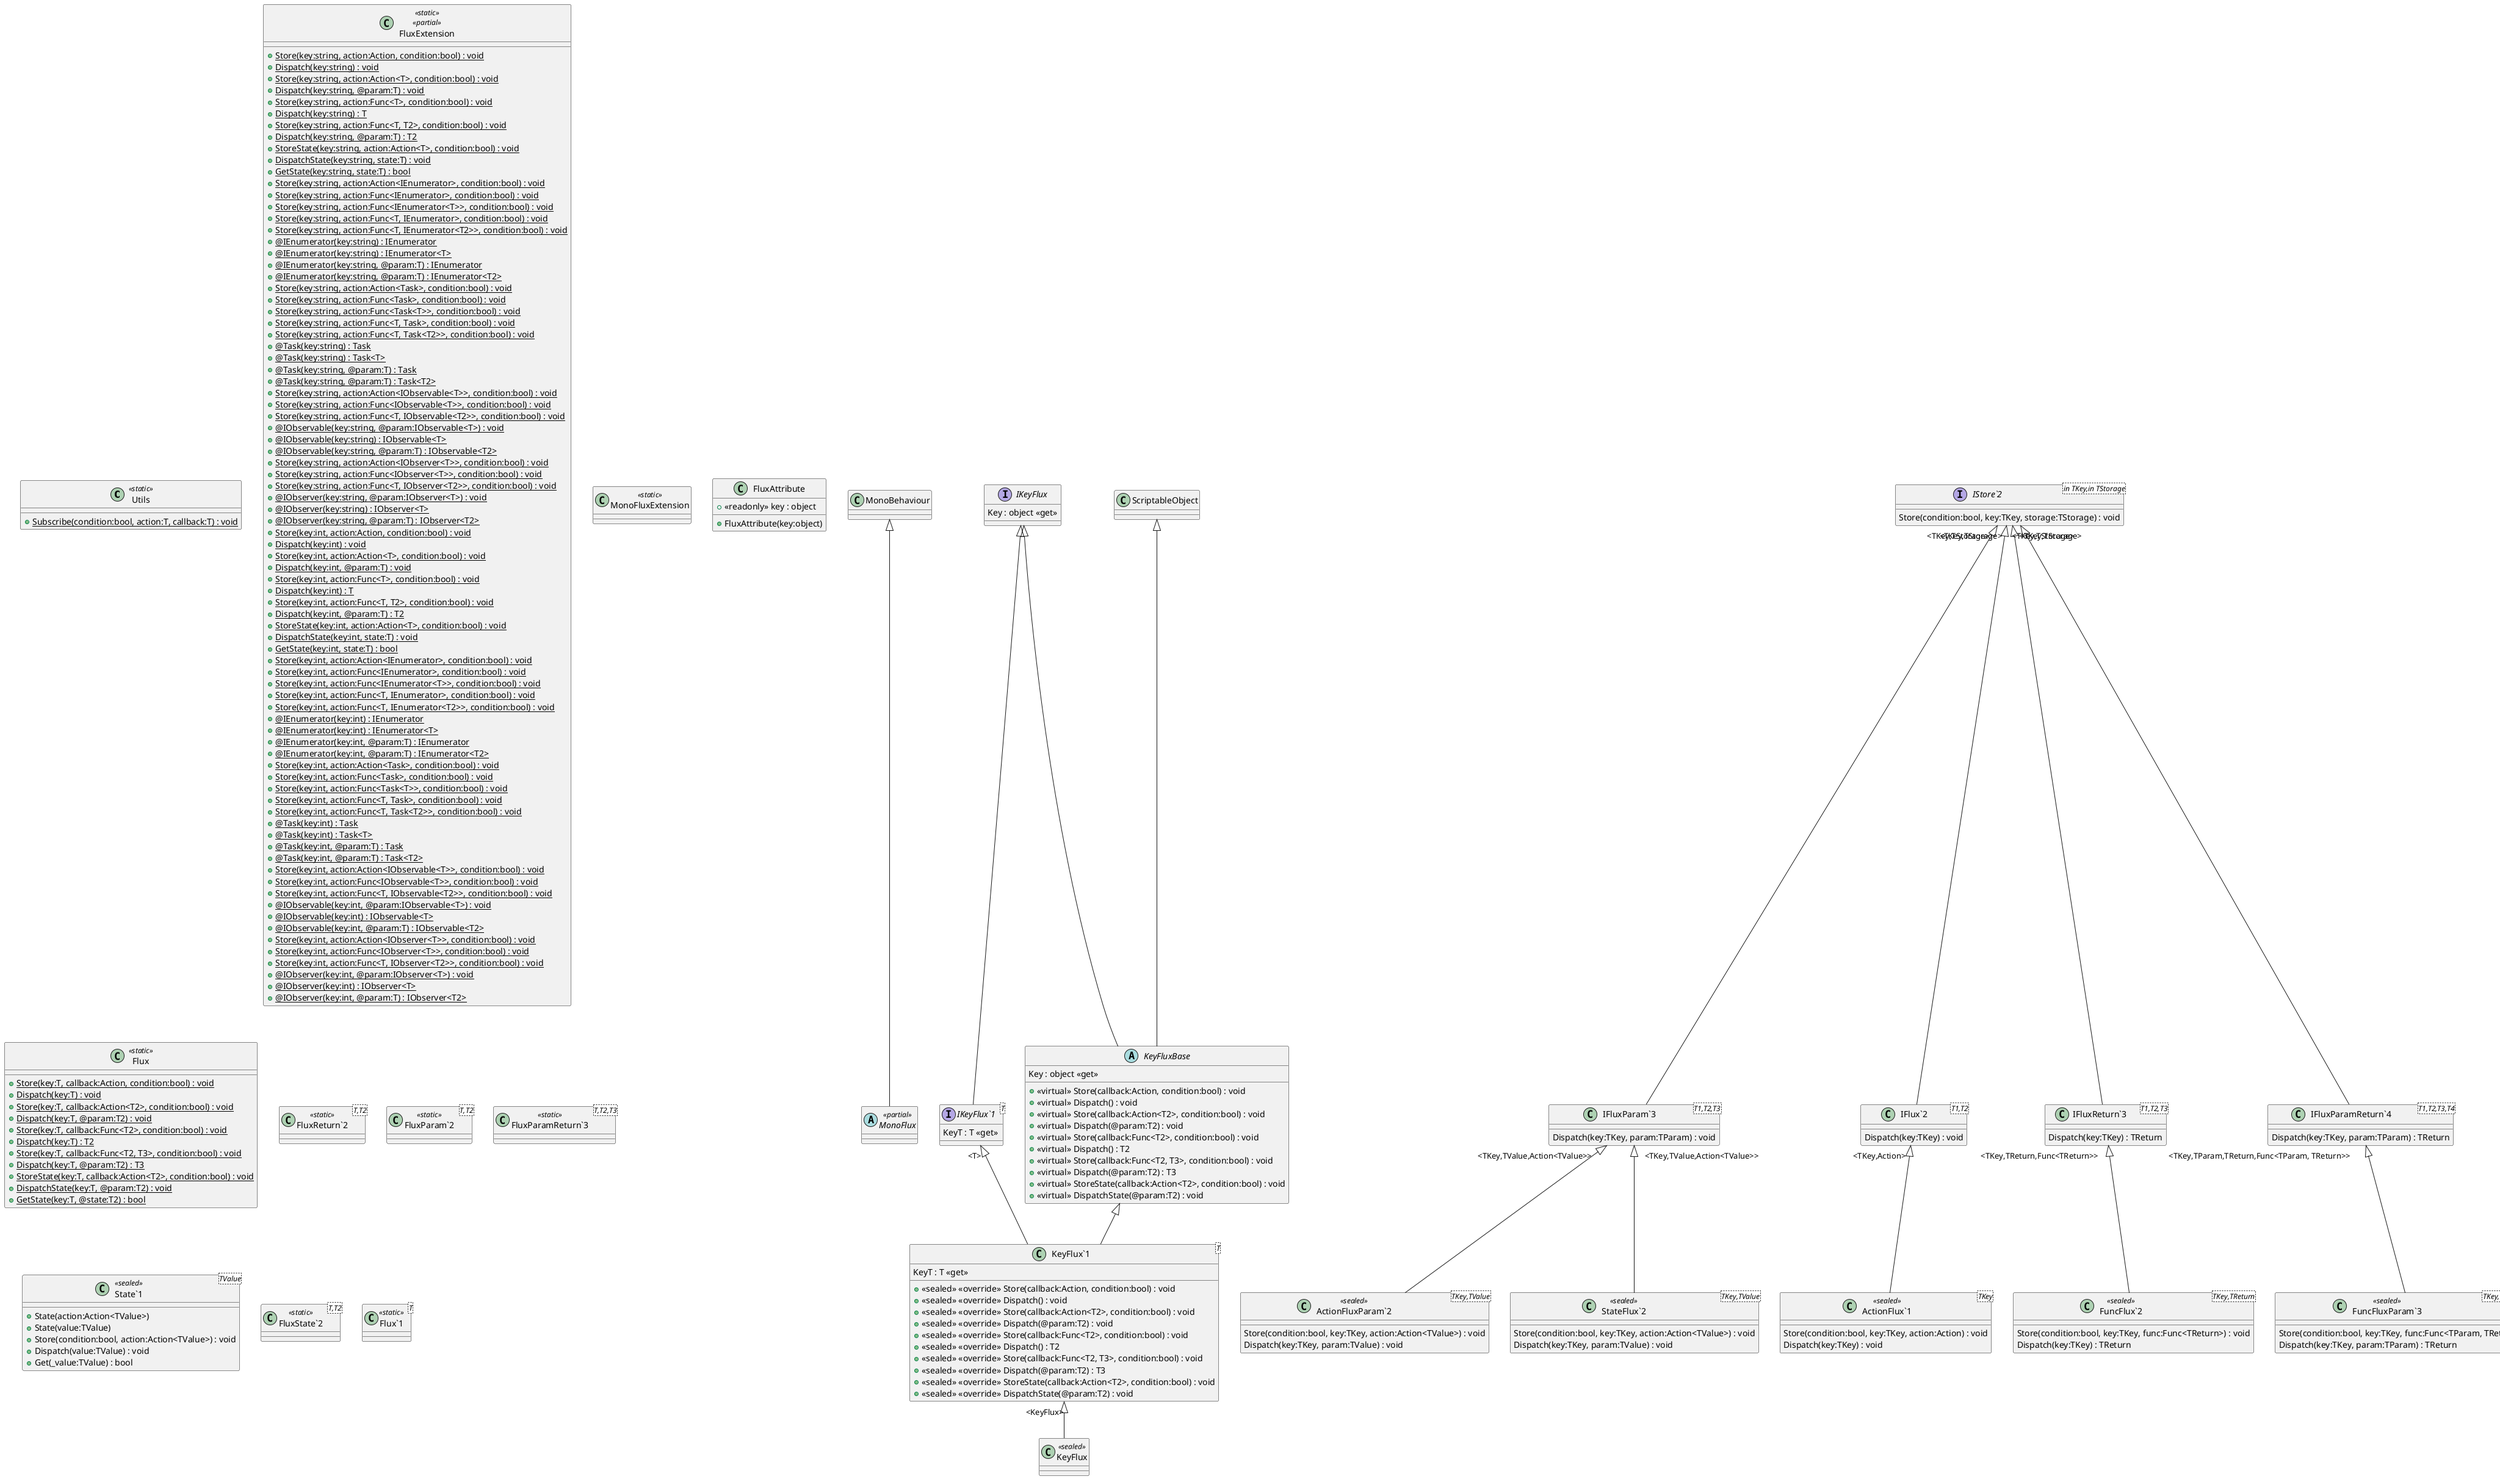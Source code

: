 @startuml
class Utils <<static>> {
    + {static} Subscribe(condition:bool, action:T, callback:T) : void
}
class FluxExtension <<static>> <<partial>> {
    + {static} Store(key:string, action:Action, condition:bool) : void
    + {static} Dispatch(key:string) : void
}
class FluxExtension <<static>> <<partial>> {
    + {static} Store(key:string, action:Action<T>, condition:bool) : void
    + {static} Dispatch(key:string, @param:T) : void
}
class FluxExtension <<static>> <<partial>> {
    + {static} Store(key:string, action:Func<T>, condition:bool) : void
    + {static} Dispatch(key:string) : T
}
class FluxExtension <<static>> <<partial>> {
    + {static} Store(key:string, action:Func<T, T2>, condition:bool) : void
    + {static} Dispatch(key:string, @param:T) : T2
}
class FluxExtension <<static>> <<partial>> {
    + {static} StoreState(key:string, action:Action<T>, condition:bool) : void
    + {static} DispatchState(key:string, state:T) : void
    + {static} GetState(key:string, state:T) : bool
}
class FluxExtension <<static>> <<partial>> {
    + {static} Store(key:string, action:Action<IEnumerator>, condition:bool) : void
    + {static} Store(key:string, action:Func<IEnumerator>, condition:bool) : void
    + {static} Store(key:string, action:Func<IEnumerator<T>>, condition:bool) : void
    + {static} Store(key:string, action:Func<T, IEnumerator>, condition:bool) : void
    + {static} Store(key:string, action:Func<T, IEnumerator<T2>>, condition:bool) : void
    + {static} @IEnumerator(key:string) : IEnumerator
    + {static} @IEnumerator(key:string) : IEnumerator<T>
    + {static} @IEnumerator(key:string, @param:T) : IEnumerator
    + {static} @IEnumerator(key:string, @param:T) : IEnumerator<T2>
}
class FluxExtension <<static>> <<partial>> {
    + {static} Store(key:string, action:Action<Task>, condition:bool) : void
    + {static} Store(key:string, action:Func<Task>, condition:bool) : void
    + {static} Store(key:string, action:Func<Task<T>>, condition:bool) : void
    + {static} Store(key:string, action:Func<T, Task>, condition:bool) : void
    + {static} Store(key:string, action:Func<T, Task<T2>>, condition:bool) : void
    + {static} @Task(key:string) : Task
    + {static} @Task(key:string) : Task<T>
    + {static} @Task(key:string, @param:T) : Task
    + {static} @Task(key:string, @param:T) : Task<T2>
}
class FluxExtension <<static>> <<partial>> {
    + {static} Store(key:string, action:Action<IObservable<T>>, condition:bool) : void
    + {static} Store(key:string, action:Func<IObservable<T>>, condition:bool) : void
    + {static} Store(key:string, action:Func<T, IObservable<T2>>, condition:bool) : void
    + {static} @IObservable(key:string, @param:IObservable<T>) : void
    + {static} @IObservable(key:string) : IObservable<T>
    + {static} @IObservable(key:string, @param:T) : IObservable<T2>
}
class FluxExtension <<static>> <<partial>> {
    + {static} Store(key:string, action:Action<IObserver<T>>, condition:bool) : void
    + {static} Store(key:string, action:Func<IObserver<T>>, condition:bool) : void
    + {static} Store(key:string, action:Func<T, IObserver<T2>>, condition:bool) : void
    + {static} @IObserver(key:string, @param:IObserver<T>) : void
    + {static} @IObserver(key:string) : IObserver<T>
    + {static} @IObserver(key:string, @param:T) : IObserver<T2>
}
class MonoFluxExtension <<static>> {
}
abstract class MonoFlux <<partial>> {
}
MonoBehaviour <|-- MonoFlux
class FluxExtension <<static>> <<partial>> {
    + {static} Store(key:int, action:Action, condition:bool) : void
    + {static} Dispatch(key:int) : void
}
class FluxExtension <<static>> <<partial>> {
    + {static} Store(key:int, action:Action<T>, condition:bool) : void
    + {static} Dispatch(key:int, @param:T) : void
}
class FluxExtension <<static>> <<partial>> {
    + {static} Store(key:int, action:Func<T>, condition:bool) : void
    + {static} Dispatch(key:int) : T
}
class FluxExtension <<static>> <<partial>> {
    + {static} Store(key:int, action:Func<T, T2>, condition:bool) : void
    + {static} Dispatch(key:int, @param:T) : T2
}
class FluxExtension <<static>> <<partial>> {
    + {static} StoreState(key:int, action:Action<T>, condition:bool) : void
    + {static} DispatchState(key:int, state:T) : void
    + {static} GetState(key:int, state:T) : bool
}
class FluxExtension <<static>> <<partial>> {
    + {static} Store(key:int, action:Action<IEnumerator>, condition:bool) : void
    + {static} Store(key:int, action:Func<IEnumerator>, condition:bool) : void
    + {static} Store(key:int, action:Func<IEnumerator<T>>, condition:bool) : void
    + {static} Store(key:int, action:Func<T, IEnumerator>, condition:bool) : void
    + {static} Store(key:int, action:Func<T, IEnumerator<T2>>, condition:bool) : void
    + {static} @IEnumerator(key:int) : IEnumerator
    + {static} @IEnumerator(key:int) : IEnumerator<T>
    + {static} @IEnumerator(key:int, @param:T) : IEnumerator
    + {static} @IEnumerator(key:int, @param:T) : IEnumerator<T2>
}
class FluxExtension <<static>> <<partial>> {
    + {static} Store(key:int, action:Action<Task>, condition:bool) : void
    + {static} Store(key:int, action:Func<Task>, condition:bool) : void
    + {static} Store(key:int, action:Func<Task<T>>, condition:bool) : void
    + {static} Store(key:int, action:Func<T, Task>, condition:bool) : void
    + {static} Store(key:int, action:Func<T, Task<T2>>, condition:bool) : void
    + {static} @Task(key:int) : Task
    + {static} @Task(key:int) : Task<T>
    + {static} @Task(key:int, @param:T) : Task
    + {static} @Task(key:int, @param:T) : Task<T2>
}
class FluxExtension <<static>> <<partial>> {
    + {static} Store(key:int, action:Action<IObservable<T>>, condition:bool) : void
    + {static} Store(key:int, action:Func<IObservable<T>>, condition:bool) : void
    + {static} Store(key:int, action:Func<T, IObservable<T2>>, condition:bool) : void
    + {static} @IObservable(key:int, @param:IObservable<T>) : void
    + {static} @IObservable(key:int) : IObservable<T>
    + {static} @IObservable(key:int, @param:T) : IObservable<T2>
}
class FluxExtension <<static>> <<partial>> {
    + {static} Store(key:int, action:Action<IObserver<T>>, condition:bool) : void
    + {static} Store(key:int, action:Func<IObserver<T>>, condition:bool) : void
    + {static} Store(key:int, action:Func<T, IObserver<T2>>, condition:bool) : void
    + {static} @IObserver(key:int, @param:IObserver<T>) : void
    + {static} @IObserver(key:int) : IObserver<T>
    + {static} @IObserver(key:int, @param:T) : IObserver<T2>
}
class FluxAttribute {
    + <<readonly>> key : object
    + FluxAttribute(key:object)
}
abstract class "KeyFlux`1"<T> {
    KeyT : T <<get>>
    + <<sealed>> <<override>> Store(callback:Action, condition:bool) : void
    + <<sealed>> <<override>> Dispatch() : void
    + <<sealed>> <<override>> Store(callback:Action<T2>, condition:bool) : void
    + <<sealed>> <<override>> Dispatch(@param:T2) : void
    + <<sealed>> <<override>> Store(callback:Func<T2>, condition:bool) : void
    + <<sealed>> <<override>> Dispatch() : T2
    + <<sealed>> <<override>> Store(callback:Func<T2, T3>, condition:bool) : void
    + <<sealed>> <<override>> Dispatch(@param:T2) : T3
    + <<sealed>> <<override>> StoreState(callback:Action<T2>, condition:bool) : void
    + <<sealed>> <<override>> DispatchState(@param:T2) : void
}
class "IKeyFlux`1"<T> {
}
KeyFluxBase <|-- "KeyFlux`1"
"IKeyFlux`1" "<T>" <|-- "KeyFlux`1"
interface "IKeyFlux`1"<T> {
    KeyT : T <<get>>
}
IKeyFlux <|-- "IKeyFlux`1"
class KeyFlux <<sealed>> {
}
class "KeyFlux`1"<T> {
}
"KeyFlux`1" "<KeyFlux>" <|-- KeyFlux
abstract class KeyFluxBase {
    Key : object <<get>>
    + <<virtual>> Store(callback:Action, condition:bool) : void
    + <<virtual>> Dispatch() : void
    + <<virtual>> Store(callback:Action<T2>, condition:bool) : void
    + <<virtual>> Dispatch(@param:T2) : void
    + <<virtual>> Store(callback:Func<T2>, condition:bool) : void
    + <<virtual>> Dispatch() : T2
    + <<virtual>> Store(callback:Func<T2, T3>, condition:bool) : void
    + <<virtual>> Dispatch(@param:T2) : T3
    + <<virtual>> StoreState(callback:Action<T2>, condition:bool) : void
    + <<virtual>> DispatchState(@param:T2) : void
}
ScriptableObject <|-- KeyFluxBase
IKeyFlux <|-- KeyFluxBase
interface IKeyFlux {
    Key : object <<get>>
}
class Flux <<static>> {
    + {static} Store(key:T, callback:Action, condition:bool) : void
    + {static} Dispatch(key:T) : void
    + {static} Store(key:T, callback:Action<T2>, condition:bool) : void
    + {static} Dispatch(key:T, @param:T2) : void
    + {static} Store(key:T, callback:Func<T2>, condition:bool) : void
    + {static} Dispatch(key:T) : T2
    + {static} Store(key:T, callback:Func<T2, T3>, condition:bool) : void
    + {static} Dispatch(key:T, @param:T2) : T3
    + {static} StoreState(key:T, callback:Action<T2>, condition:bool) : void
    + {static} DispatchState(key:T, @param:T2) : void
    + {static} GetState(key:T, @state:T2) : bool
}
class "FluxReturn`2"<T,T2> <<static>> {
}
class "FluxParam`2"<T,T2> <<static>> {
}
class "ActionFluxParam`2"<TKey,TValue> <<sealed>> {
    Store(condition:bool, key:TKey, action:Action<TValue>) : void
    Dispatch(key:TKey, param:TValue) : void
}
class "IFluxParam`3"<T1,T2,T3> {
}
"IFluxParam`3" "<TKey,TValue,Action<TValue>>" <|-- "ActionFluxParam`2"
interface "IFlux`2"<in TKey,in TStorage> {
    Dispatch(key:TKey) : void
}
interface "IFluxParam`3"<in TKey,in TParam,in TStorage> {
    Dispatch(key:TKey, param:TParam) : void
}
interface "IFluxReturn`3"<in TKey,out TReturn,in TStorage> {
    Dispatch(key:TKey) : TReturn
}
interface "IFluxParamReturn`4"<in TKey,in TParam,out TReturn,in TStorage> {
    Dispatch(key:TKey, param:TParam) : TReturn
}
class "IStore`2"<T1,T2> {
}
"IStore`2" "<TKey,TStorage>" <|-- "IFlux`2"
"IStore`2" "<TKey,TStorage>" <|-- "IFluxParam`3"
"IStore`2" "<TKey,TStorage>" <|-- "IFluxReturn`3"
"IStore`2" "<TKey,TStorage>" <|-- "IFluxParamReturn`4"
interface "IStore`2"<in TKey,in TStorage> {
    Store(condition:bool, key:TKey, storage:TStorage) : void
}
class "FluxParamReturn`3"<T,T2,T3> <<static>> {
}
class "StateFlux`2"<TKey,TValue> <<sealed>> {
    Store(condition:bool, key:TKey, action:Action<TValue>) : void
    Dispatch(key:TKey, param:TValue) : void
}
class "IFluxParam`3"<T1,T2,T3> {
}
"IFluxParam`3" "<TKey,TValue,Action<TValue>>" <|-- "StateFlux`2"
class "State`1"<TValue> <<sealed>> {
    + State(action:Action<TValue>)
    + State(value:TValue)
    + Store(condition:bool, action:Action<TValue>) : void
    + Dispatch(value:TValue) : void
    + Get(_value:TValue) : bool
}
class "FuncFluxParam`3"<TKey,TParam,TReturn> <<sealed>> {
    Store(condition:bool, key:TKey, func:Func<TParam, TReturn>) : void
    Dispatch(key:TKey, param:TParam) : TReturn
}
class "IFluxParamReturn`4"<T1,T2,T3,T4> {
}
"IFluxParamReturn`4" "<TKey,TParam,TReturn,Func<TParam, TReturn>>" <|-- "FuncFluxParam`3"
class "ActionFlux`1"<TKey> <<sealed>> {
    Store(condition:bool, key:TKey, action:Action) : void
    Dispatch(key:TKey) : void
}
class "IFlux`2"<T1,T2> {
}
"IFlux`2" "<TKey,Action>" <|-- "ActionFlux`1"
class "FluxState`2"<T,T2> <<static>> {
}
class "FuncFlux`2"<TKey,TReturn> <<sealed>> {
    Store(condition:bool, key:TKey, func:Func<TReturn>) : void
    Dispatch(key:TKey) : TReturn
}
class "IFluxReturn`3"<T1,T2,T3> {
}
"IFluxReturn`3" "<TKey,TReturn,Func<TReturn>>" <|-- "FuncFlux`2"
class "Flux`1"<T> <<static>> {
}
@enduml
